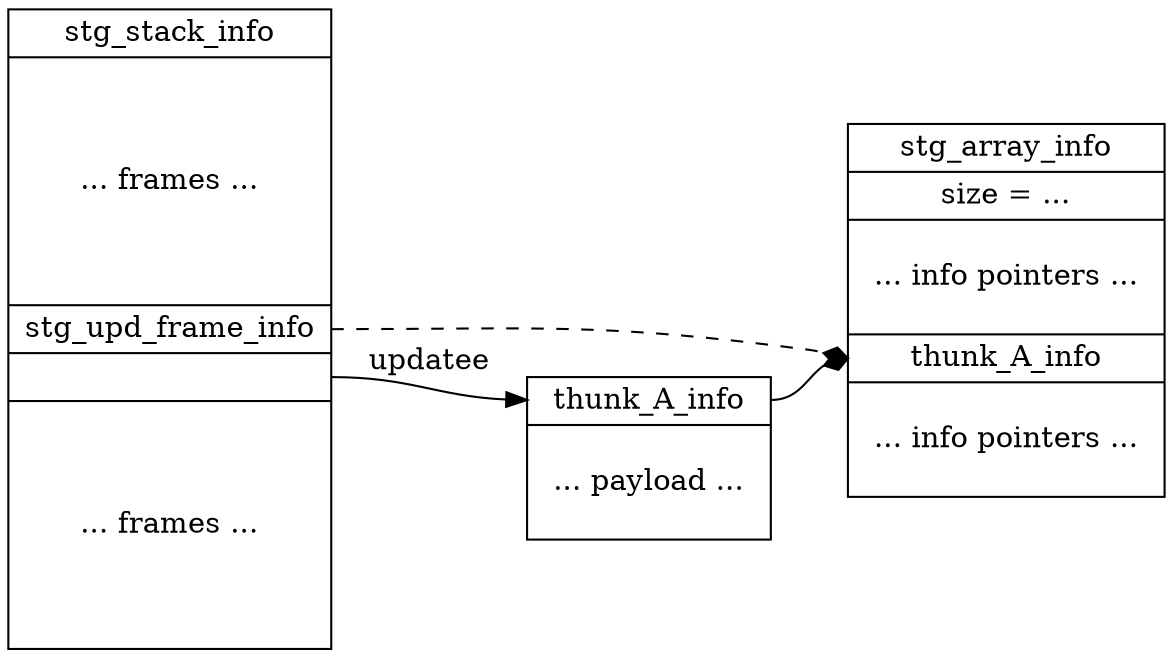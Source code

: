 digraph {
    node [shape=record];

    stack
    [label=" stg_stack_info\
           | \n\n\n ... frames ... \n\n\n\n \
           | <ufi> stg_upd_frame_info     \
           | <updatee>      \
           | \n\n\n ... frames ... \n\n\n\n"];

    thunk 
    [label=" <top> thunk_A_info\
           | \n ... payload ... \n\n"];

    array
    [label=" stg_array_info \
           | size = ... \
           | \n  ... info pointers ... \n\n\
           | <dest> thunk_A_info\
           | \n  ... info pointers ... \n\n\
           "]

    // New method
    stack:updatee -> thunk:top [label="updatee"]
    thunk:top -> array:dest [arrowhead=diamond]

    // Old method
    stack:ufi -> array:dest [style=dashed, arrowhead=diamond]

  rankdir="LR"
}



